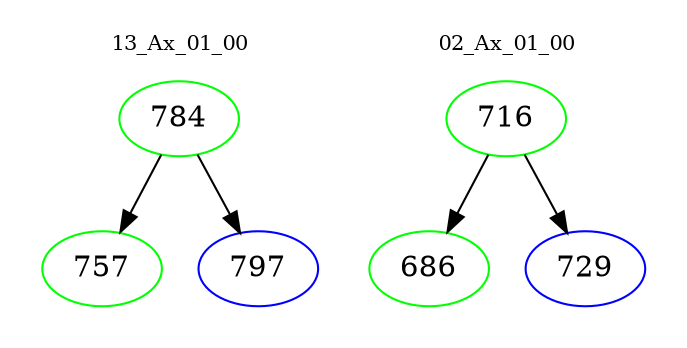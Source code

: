 digraph{
subgraph cluster_0 {
color = white
label = "13_Ax_01_00";
fontsize=10;
T0_784 [label="784", color="green"]
T0_784 -> T0_757 [color="black"]
T0_757 [label="757", color="green"]
T0_784 -> T0_797 [color="black"]
T0_797 [label="797", color="blue"]
}
subgraph cluster_1 {
color = white
label = "02_Ax_01_00";
fontsize=10;
T1_716 [label="716", color="green"]
T1_716 -> T1_686 [color="black"]
T1_686 [label="686", color="green"]
T1_716 -> T1_729 [color="black"]
T1_729 [label="729", color="blue"]
}
}
